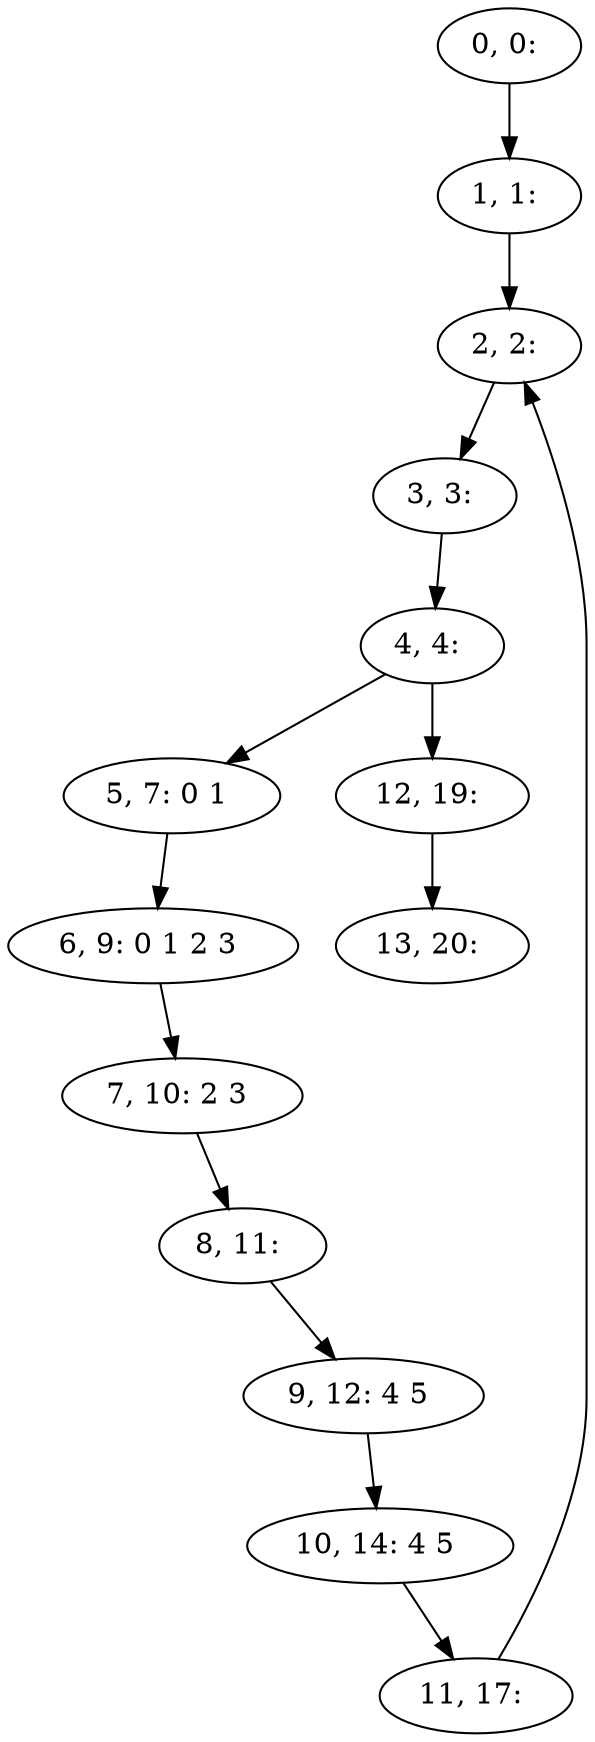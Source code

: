 digraph G {
0[label="0, 0: "];
1[label="1, 1: "];
2[label="2, 2: "];
3[label="3, 3: "];
4[label="4, 4: "];
5[label="5, 7: 0 1 "];
6[label="6, 9: 0 1 2 3 "];
7[label="7, 10: 2 3 "];
8[label="8, 11: "];
9[label="9, 12: 4 5 "];
10[label="10, 14: 4 5 "];
11[label="11, 17: "];
12[label="12, 19: "];
13[label="13, 20: "];
0->1 ;
1->2 ;
2->3 ;
3->4 ;
4->5 ;
4->12 ;
5->6 ;
6->7 ;
7->8 ;
8->9 ;
9->10 ;
10->11 ;
11->2 ;
12->13 ;
}
